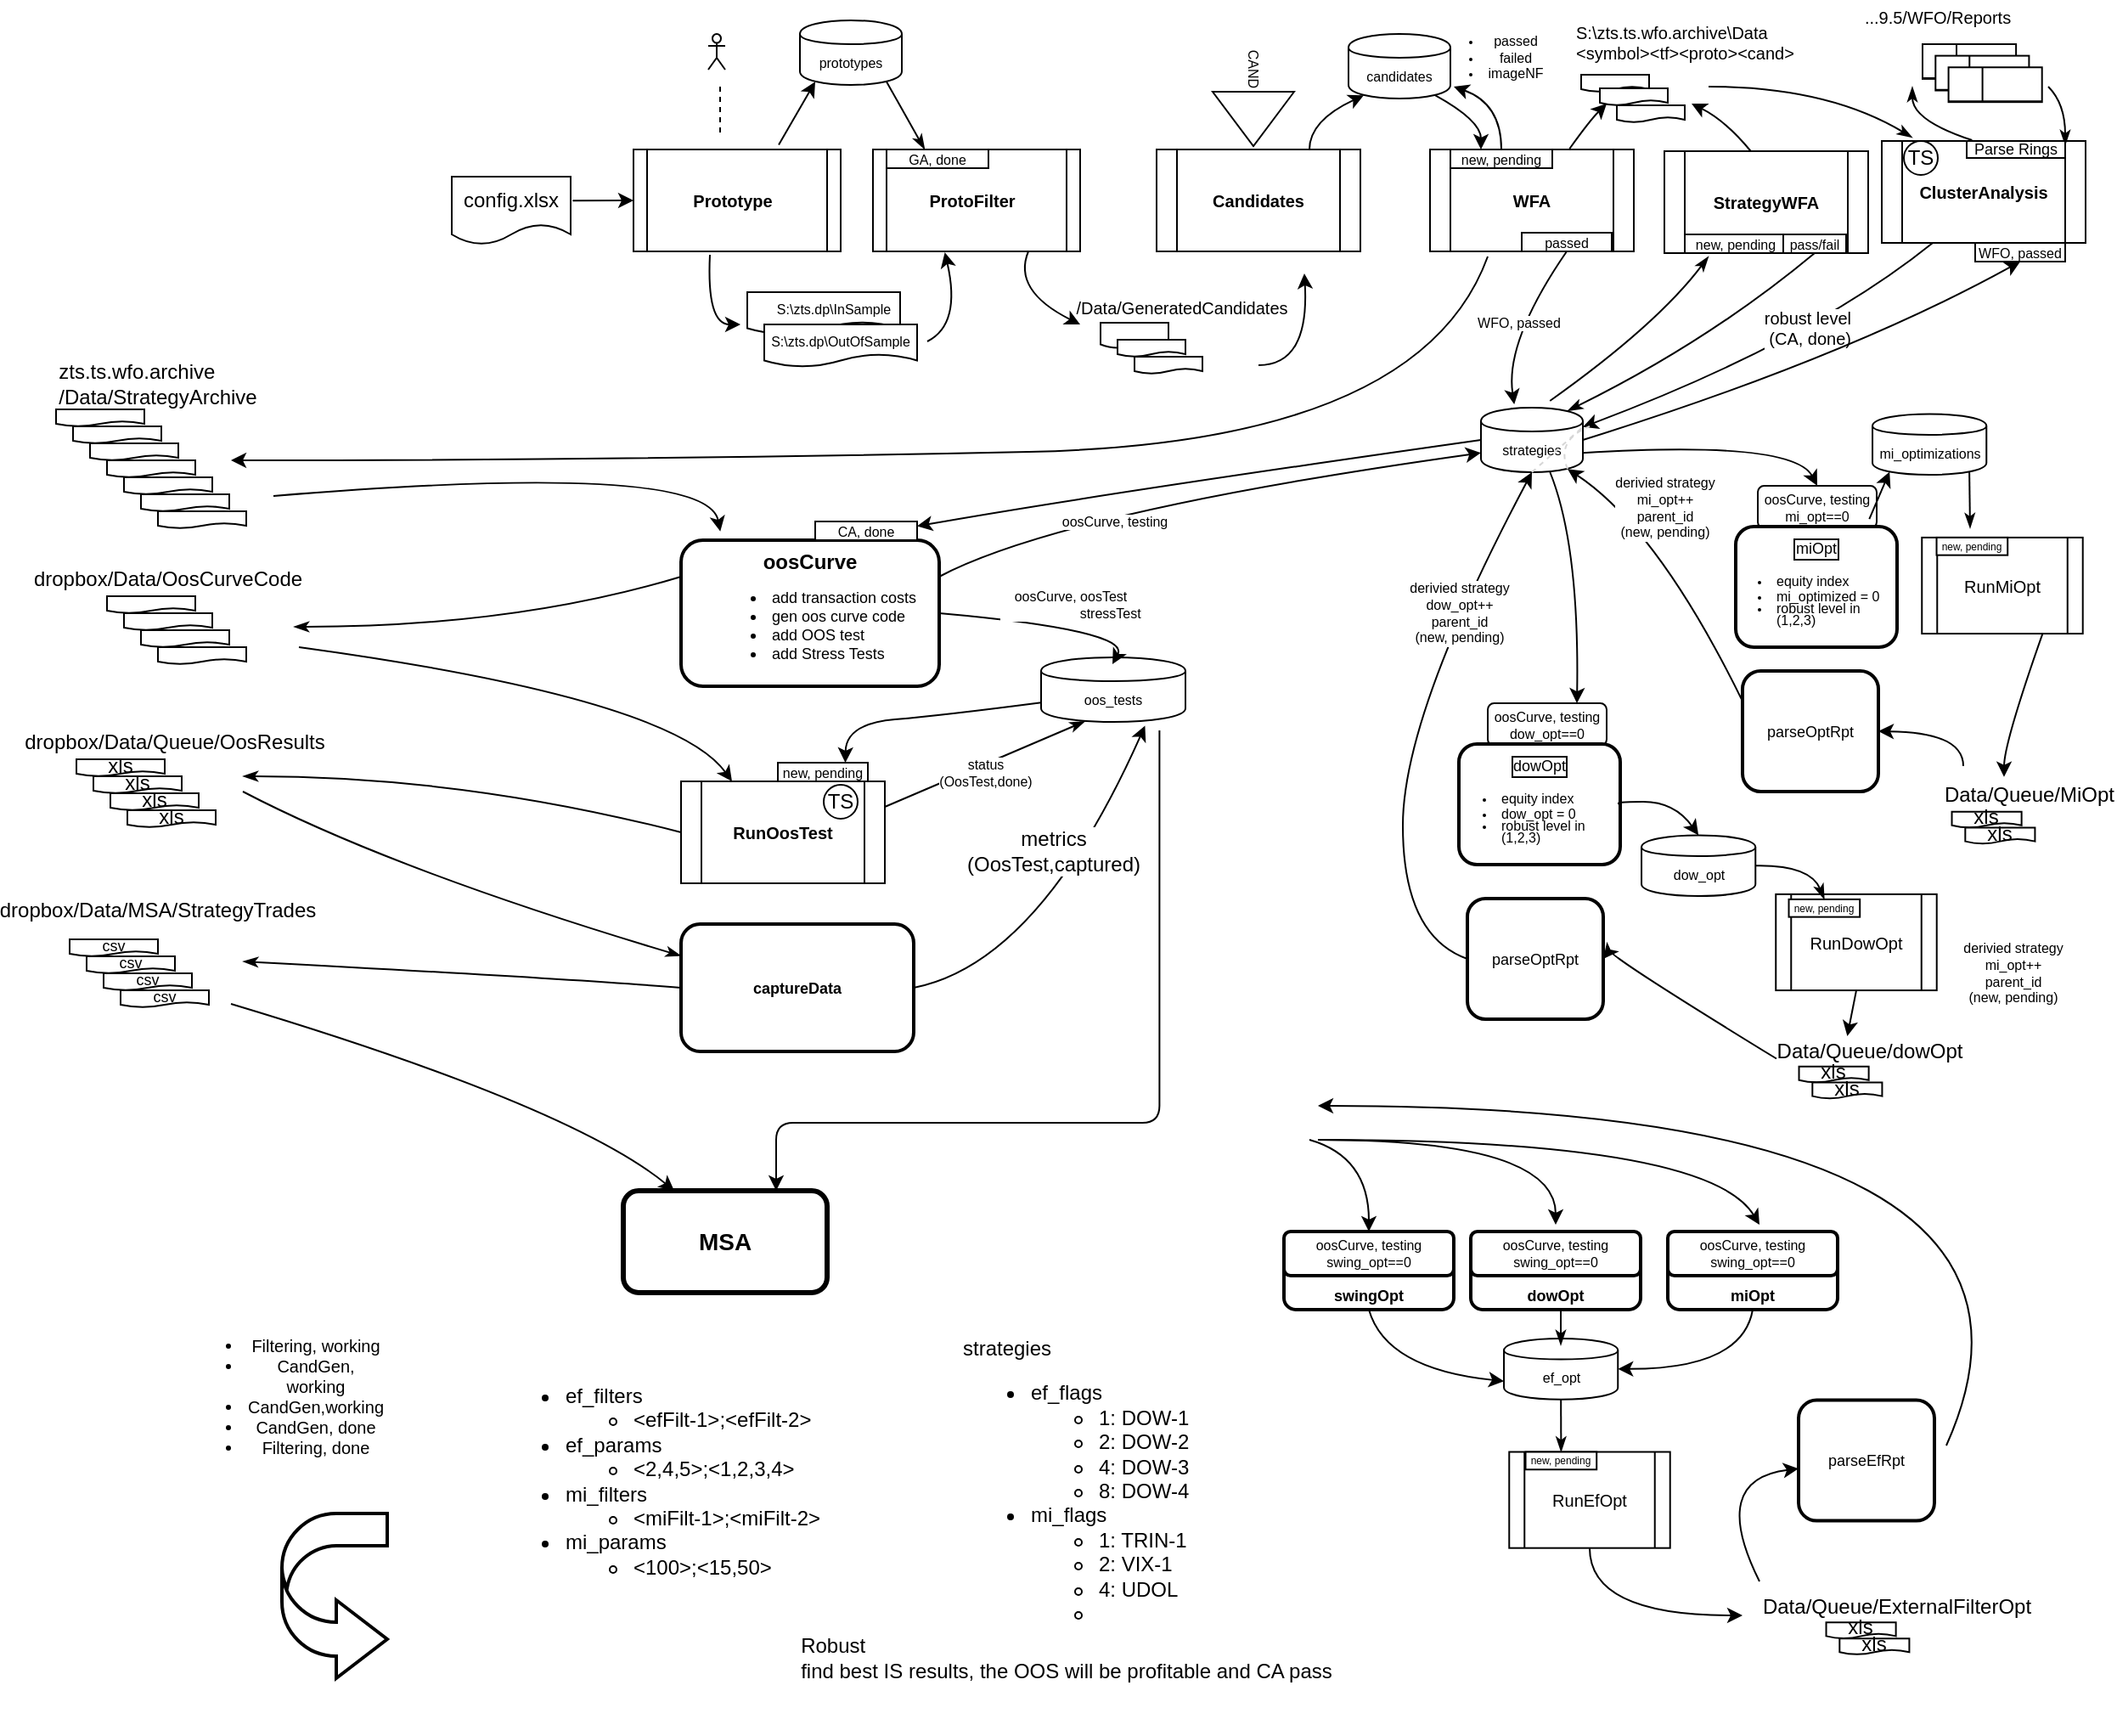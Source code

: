 <mxGraphModel dx="1964" dy="635" grid="1" gridSize="10" guides="1" tooltips="1" connect="1" arrows="1" fold="1" page="1" pageScale="1" pageWidth="1100" pageHeight="850" background="#ffffff"><root><mxCell id="0"/><mxCell id="1" parent="0"/><mxCell id="269" value="" style="shape=document;whiteSpace=wrap;html=1;boundedLbl=1;" parent="1" vertex="1"><mxGeometry x="795" y="53" width="40" height="10" as="geometry"/></mxCell><mxCell id="248" value="oosCurve, testing&lt;div&gt;mi_opt==0&lt;/div&gt;" style="rounded=1;whiteSpace=wrap;html=1;fontSize=8;" parent="1" vertex="1"><mxGeometry x="899" y="295" width="70" height="25" as="geometry"/></mxCell><mxCell id="247" value="oosCurve, testing&lt;div&gt;dow_opt==0&lt;/div&gt;" style="rounded=1;whiteSpace=wrap;html=1;fontSize=8;" parent="1" vertex="1"><mxGeometry x="740" y="423" width="70" height="25" as="geometry"/></mxCell><mxCell id="218" value="dowOpt" style="rounded=1;whiteSpace=wrap;html=1;fontSize=9;spacingLeft=0;strokeWidth=2;verticalAlign=top;labelBorderColor=#000000;" parent="1" vertex="1"><mxGeometry x="723" y="447" width="95" height="71" as="geometry"/></mxCell><mxCell id="2" value="config.xlsx" style="shape=document;whiteSpace=wrap;html=1;boundedLbl=1;" parent="1" vertex="1"><mxGeometry x="130" y="113" width="70" height="40" as="geometry"/></mxCell><mxCell id="4" value="" style="endArrow=classic;startArrow=none;html=1;exitX=1.017;exitY=0.353;exitPerimeter=0;entryX=0;entryY=0.5;startFill=0;" parent="1" source="2" target="158" edge="1"><mxGeometry width="50" height="50" relative="1" as="geometry"><mxPoint x="139" y="148" as="sourcePoint"/><mxPoint x="247" y="117" as="targetPoint"/></mxGeometry></mxCell><mxCell id="7" value="&lt;span&gt;&lt;b&gt;ProtoFilter&lt;/b&gt;&lt;/span&gt;&lt;br&gt;" style="shape=process;whiteSpace=wrap;html=1;size=0.068;fontSize=10;spacing=2;spacingLeft=-7;" parent="1" vertex="1"><mxGeometry x="378" y="97" width="122" height="60" as="geometry"/></mxCell><mxCell id="9" value="" style="shape=document;whiteSpace=wrap;html=1;boundedLbl=1;" parent="1" vertex="1"><mxGeometry x="512" y="199" width="40" height="15" as="geometry"/></mxCell><mxCell id="10" value="" style="shape=document;whiteSpace=wrap;html=1;boundedLbl=1;" parent="1" vertex="1"><mxGeometry x="522" y="209" width="40" height="10" as="geometry"/></mxCell><mxCell id="11" value="" style="shape=document;whiteSpace=wrap;html=1;boundedLbl=1;" parent="1" vertex="1"><mxGeometry x="532" y="219" width="40" height="10" as="geometry"/></mxCell><mxCell id="15" value="&lt;b&gt;Candidates&lt;/b&gt;" style="shape=process;whiteSpace=wrap;html=1;fontSize=10;" parent="1" vertex="1"><mxGeometry x="545" y="97" width="120" height="60" as="geometry"/></mxCell><mxCell id="31" value="&lt;b&gt;ClusterAnalysis&lt;/b&gt;" style="shape=process;whiteSpace=wrap;html=1;fontSize=10;" parent="1" vertex="1"><mxGeometry x="972" y="92" width="120" height="60" as="geometry"/></mxCell><mxCell id="34" value="" style="curved=1;endArrow=classic;html=1;fontSize=10;exitX=0.25;exitY=1;verticalAlign=top;labelPosition=center;verticalLabelPosition=bottom;align=center;entryX=1;entryY=0.3;" parent="1" source="31" target="173" edge="1"><mxGeometry width="50" height="50" relative="1" as="geometry"><mxPoint x="470" y="460" as="sourcePoint"/><mxPoint x="790" y="250" as="targetPoint"/><Array as="points"><mxPoint x="930" y="210"/></Array></mxGeometry></mxCell><mxCell id="35" value="robust level&lt;div&gt;(CA, done)&lt;/div&gt;" style="text;html=1;resizable=0;points=[];align=right;verticalAlign=bottom;labelBackgroundColor=#ffffff;fontSize=10;labelPosition=left;verticalLabelPosition=top;" parent="34" vertex="1" connectable="0"><mxGeometry x="-0.067" y="11" relative="1" as="geometry"><mxPoint x="37" y="-10" as="offset"/></mxGeometry></mxCell><mxCell id="40" value="&lt;div style=&quot;text-align: left&quot;&gt;&lt;span&gt;zts.ts.wfo.archive&lt;/span&gt;&lt;/div&gt;&lt;div style=&quot;text-align: left&quot;&gt;/Data/StrategyArchive&lt;/div&gt;" style="text;html=1;strokeColor=none;fillColor=none;align=center;verticalAlign=middle;whiteSpace=wrap;rounded=0;" parent="1" vertex="1"><mxGeometry x="-63" y="225" width="40" height="20" as="geometry"/></mxCell><mxCell id="41" value="" style="shape=document;whiteSpace=wrap;html=1;boundedLbl=1;" parent="1" vertex="1"><mxGeometry x="-103" y="250" width="52" height="10" as="geometry"/></mxCell><mxCell id="42" value="" style="shape=document;whiteSpace=wrap;html=1;boundedLbl=1;" parent="1" vertex="1"><mxGeometry x="-93" y="260" width="52" height="10" as="geometry"/></mxCell><mxCell id="43" value="" style="shape=document;whiteSpace=wrap;html=1;boundedLbl=1;" parent="1" vertex="1"><mxGeometry x="-83" y="270" width="52" height="10" as="geometry"/></mxCell><mxCell id="44" value="" style="shape=document;whiteSpace=wrap;html=1;boundedLbl=1;" parent="1" vertex="1"><mxGeometry x="-73" y="280" width="52" height="10" as="geometry"/></mxCell><mxCell id="45" value="" style="shape=document;whiteSpace=wrap;html=1;boundedLbl=1;" parent="1" vertex="1"><mxGeometry x="-63" y="290" width="52" height="10" as="geometry"/></mxCell><mxCell id="46" value="" style="shape=document;whiteSpace=wrap;html=1;boundedLbl=1;" parent="1" vertex="1"><mxGeometry x="-53" y="300" width="52" height="10" as="geometry"/></mxCell><mxCell id="47" value="" style="shape=document;whiteSpace=wrap;html=1;boundedLbl=1;" parent="1" vertex="1"><mxGeometry x="-43" y="310" width="52" height="10" as="geometry"/></mxCell><mxCell id="52" value="TS" style="ellipse;whiteSpace=wrap;html=1;aspect=fixed;" parent="1" vertex="1"><mxGeometry x="985" y="92" width="20" height="20" as="geometry"/></mxCell><mxCell id="53" value="...9.5/WFO/Reports" style="text;html=1;strokeColor=none;fillColor=none;align=center;verticalAlign=middle;whiteSpace=wrap;rounded=0;fontSize=10;" parent="1" vertex="1"><mxGeometry x="985" y="9" width="40" height="20" as="geometry"/></mxCell><mxCell id="58" value="" style="curved=1;endArrow=classicThin;html=1;endFill=1;entryX=1;entryY=0.25;" parent="1" target="60" edge="1"><mxGeometry width="50" height="50" relative="1" as="geometry"><mxPoint x="1070" y="60" as="sourcePoint"/><mxPoint x="918" y="154" as="targetPoint"/><Array as="points"><mxPoint x="1080" y="70"/></Array></mxGeometry></mxCell><mxCell id="60" value="Parse Rings" style="rounded=0;whiteSpace=wrap;html=1;fontSize=9;" parent="1" vertex="1"><mxGeometry x="1022" y="92" width="58" height="10" as="geometry"/></mxCell><mxCell id="61" value="" style="curved=1;endArrow=none;html=1;startArrow=classicThin;startFill=1;endFill=0;entryX=0.443;entryY=-0.008;entryPerimeter=0;" parent="1" target="31" edge="1"><mxGeometry width="50" height="50" relative="1" as="geometry"><mxPoint x="990" y="60" as="sourcePoint"/><mxPoint x="879" y="90" as="targetPoint"/><Array as="points"><mxPoint x="990" y="80"/></Array></mxGeometry></mxCell><mxCell id="62" value="&lt;b&gt;&lt;font style=&quot;font-size: 12px&quot;&gt;oosCurve&lt;/font&gt;&lt;/b&gt;&lt;div&gt;&lt;ul&gt;&lt;li style=&quot;text-align: left&quot;&gt;add transaction costs&lt;br&gt;&lt;/li&gt;&lt;li style=&quot;text-align: left&quot;&gt;gen oos curve code&lt;br&gt;&lt;/li&gt;&lt;li style=&quot;text-align: left&quot;&gt;add OOS test&lt;/li&gt;&lt;li style=&quot;text-align: left&quot;&gt;add Stress Tests&lt;/li&gt;&lt;/ul&gt;&lt;/div&gt;" style="rounded=1;whiteSpace=wrap;html=1;fontSize=9;spacingLeft=0;strokeWidth=2;" parent="1" vertex="1"><mxGeometry x="265" y="327" width="152" height="86" as="geometry"/></mxCell><mxCell id="65" value="dropbox/Data/OosCurveCode" style="text;html=1;strokeColor=none;fillColor=none;align=center;verticalAlign=middle;whiteSpace=wrap;rounded=0;" parent="1" vertex="1"><mxGeometry x="-57" y="340" width="40" height="20" as="geometry"/></mxCell><mxCell id="66" value="" style="shape=document;whiteSpace=wrap;html=1;boundedLbl=1;" parent="1" vertex="1"><mxGeometry x="-73" y="360" width="52" height="10" as="geometry"/></mxCell><mxCell id="67" value="" style="shape=document;whiteSpace=wrap;html=1;boundedLbl=1;" parent="1" vertex="1"><mxGeometry x="-63" y="370" width="52" height="10" as="geometry"/></mxCell><mxCell id="68" value="" style="shape=document;whiteSpace=wrap;html=1;boundedLbl=1;" parent="1" vertex="1"><mxGeometry x="-53" y="380" width="52" height="10" as="geometry"/></mxCell><mxCell id="69" value="" style="shape=document;whiteSpace=wrap;html=1;boundedLbl=1;" parent="1" vertex="1"><mxGeometry x="-43" y="390" width="52" height="10" as="geometry"/></mxCell><mxCell id="72" value="" style="curved=1;endArrow=none;html=1;fontSize=9;entryX=0;entryY=0.25;startArrow=classicThin;startFill=1;endFill=0;" parent="1" target="62" edge="1"><mxGeometry width="50" height="50" relative="1" as="geometry"><mxPoint x="37" y="378" as="sourcePoint"/><mxPoint x="237" y="425" as="targetPoint"/><Array as="points"><mxPoint x="167" y="378"/></Array></mxGeometry></mxCell><mxCell id="79" value="&lt;b&gt;RunOosTest&lt;/b&gt;" style="shape=process;whiteSpace=wrap;html=1;fontSize=10;" parent="1" vertex="1"><mxGeometry x="265" y="469" width="120" height="60" as="geometry"/></mxCell><mxCell id="82" value="" style="curved=1;endArrow=classic;html=1;entryX=0.75;entryY=0;exitX=0;exitY=0.7;" parent="1" source="184" target="187" edge="1"><mxGeometry width="50" height="50" relative="1" as="geometry"><mxPoint x="274" y="522" as="sourcePoint"/><mxPoint x="196" y="546" as="targetPoint"/><Array as="points"><mxPoint x="420" y="430"/><mxPoint x="362" y="435"/></Array></mxGeometry></mxCell><mxCell id="83" value="" style="curved=1;endArrow=none;html=1;entryX=1;entryY=0.25;exitX=0.305;exitY=0.99;exitPerimeter=0;endFill=0;startArrow=classicThin;startFill=1;" parent="1" source="184" target="79" edge="1"><mxGeometry width="50" height="50" relative="1" as="geometry"><mxPoint x="222" y="423" as="sourcePoint"/><mxPoint x="358" y="522" as="targetPoint"/><Array as="points"/></mxGeometry></mxCell><mxCell id="85" value="status&lt;div&gt;(OosTest,done)&lt;/div&gt;" style="text;html=1;resizable=0;points=[];align=center;verticalAlign=middle;labelBackgroundColor=#ffffff;fontSize=8;" parent="83" vertex="1" connectable="0"><mxGeometry x="-0.024" y="12" relative="1" as="geometry"><mxPoint x="-6" y="-5" as="offset"/></mxGeometry></mxCell><mxCell id="86" value="dropbox/Data/Queue/OosResults" style="text;html=1;strokeColor=none;fillColor=none;align=center;verticalAlign=middle;whiteSpace=wrap;rounded=0;" parent="1" vertex="1"><mxGeometry x="-53" y="436" width="40" height="20" as="geometry"/></mxCell><mxCell id="87" value="xls" style="shape=document;whiteSpace=wrap;html=1;boundedLbl=1;" parent="1" vertex="1"><mxGeometry x="-91" y="456" width="52" height="10" as="geometry"/></mxCell><mxCell id="88" value="xls" style="shape=document;whiteSpace=wrap;html=1;boundedLbl=1;" parent="1" vertex="1"><mxGeometry x="-81" y="466" width="52" height="10" as="geometry"/></mxCell><mxCell id="89" value="xls" style="shape=document;whiteSpace=wrap;html=1;boundedLbl=1;" parent="1" vertex="1"><mxGeometry x="-71" y="476" width="52" height="10" as="geometry"/></mxCell><mxCell id="90" value="xls" style="shape=document;whiteSpace=wrap;html=1;boundedLbl=1;" parent="1" vertex="1"><mxGeometry x="-61" y="486" width="52" height="10" as="geometry"/></mxCell><mxCell id="94" value="" style="curved=1;endArrow=none;html=1;fontSize=9;startArrow=classicThin;startFill=1;endFill=0;entryX=0;entryY=0.5;" parent="1" target="79" edge="1"><mxGeometry width="50" height="50" relative="1" as="geometry"><mxPoint x="7" y="466" as="sourcePoint"/><mxPoint x="367" y="501" as="targetPoint"/><Array as="points"><mxPoint x="137" y="466"/></Array></mxGeometry></mxCell><mxCell id="95" value="&lt;b&gt;captureData&lt;/b&gt;" style="rounded=1;whiteSpace=wrap;html=1;fontSize=9;spacingLeft=0;strokeWidth=2;" parent="1" vertex="1"><mxGeometry x="265" y="553" width="137" height="75" as="geometry"/></mxCell><mxCell id="96" value="dropbox/Data/MSA/StrategyTrades" style="text;html=1;strokeColor=none;fillColor=none;align=center;verticalAlign=middle;whiteSpace=wrap;rounded=0;" parent="1" vertex="1"><mxGeometry x="-63" y="535" width="40" height="20" as="geometry"/></mxCell><mxCell id="97" value="csv" style="shape=document;whiteSpace=wrap;html=1;boundedLbl=1;fontSize=9;" parent="1" vertex="1"><mxGeometry x="-95" y="562" width="52" height="10" as="geometry"/></mxCell><mxCell id="98" value="csv" style="shape=document;whiteSpace=wrap;html=1;boundedLbl=1;fontSize=9;" parent="1" vertex="1"><mxGeometry x="-85" y="572" width="52" height="10" as="geometry"/></mxCell><mxCell id="99" value="csv" style="shape=document;whiteSpace=wrap;html=1;boundedLbl=1;fontSize=9;" parent="1" vertex="1"><mxGeometry x="-75" y="582" width="52" height="10" as="geometry"/></mxCell><mxCell id="100" value="csv" style="shape=document;whiteSpace=wrap;html=1;boundedLbl=1;fontSize=9;" parent="1" vertex="1"><mxGeometry x="-65" y="592" width="52" height="10" as="geometry"/></mxCell><mxCell id="101" value="" style="curved=1;endArrow=none;html=1;fontSize=9;entryX=0;entryY=0.5;startArrow=classicThin;startFill=1;endFill=0;" parent="1" target="95" edge="1"><mxGeometry width="50" height="50" relative="1" as="geometry"><mxPoint x="7" y="575" as="sourcePoint"/><mxPoint x="321" y="724" as="targetPoint"/><Array as="points"><mxPoint x="197" y="585"/></Array></mxGeometry></mxCell><mxCell id="102" value="" style="curved=1;endArrow=classicThin;html=1;fontSize=9;startArrow=none;startFill=0;endFill=1;entryX=0;entryY=0.25;" parent="1" target="95" edge="1"><mxGeometry width="50" height="50" relative="1" as="geometry"><mxPoint x="7" y="475" as="sourcePoint"/><mxPoint x="357" y="575" as="targetPoint"/><Array as="points"><mxPoint x="95" y="521"/></Array></mxGeometry></mxCell><mxCell id="103" value="" style="curved=1;endArrow=classic;html=1;entryX=0.72;entryY=1.06;exitX=1;exitY=0.5;entryPerimeter=0;" parent="1" source="95" target="184" edge="1"><mxGeometry width="50" height="50" relative="1" as="geometry"><mxPoint x="394" y="626" as="sourcePoint"/><mxPoint x="377" y="502" as="targetPoint"/><Array as="points"><mxPoint x="476" y="576"/></Array></mxGeometry></mxCell><mxCell id="104" value="metrics&lt;div&gt;(OosTest,captured)&lt;/div&gt;" style="text;html=1;resizable=0;points=[];align=center;verticalAlign=middle;labelBackgroundColor=#ffffff;" parent="103" vertex="1" connectable="0"><mxGeometry x="-0.024" y="12" relative="1" as="geometry"><mxPoint x="4" y="-28" as="offset"/></mxGeometry></mxCell><mxCell id="115" value="" style="shape=document;whiteSpace=wrap;html=1;boundedLbl=1;" parent="1" vertex="1"><mxGeometry x="304" y="181" width="90" height="25" as="geometry"/></mxCell><mxCell id="106" value="S:\zts.dp\InSample" style="text;html=1;strokeColor=none;fillColor=none;align=center;verticalAlign=middle;whiteSpace=wrap;rounded=0;fontSize=8;" parent="1" vertex="1"><mxGeometry x="335" y="181" width="40" height="20" as="geometry"/></mxCell><mxCell id="117" value="" style="shape=document;whiteSpace=wrap;html=1;boundedLbl=1;" parent="1" vertex="1"><mxGeometry x="314" y="200" width="90" height="25" as="geometry"/></mxCell><mxCell id="107" value="S:\zts.dp\OutOfSample" style="text;html=1;strokeColor=none;fillColor=none;align=center;verticalAlign=middle;whiteSpace=wrap;rounded=0;fontSize=8;" parent="1" vertex="1"><mxGeometry x="339" y="200" width="40" height="20" as="geometry"/></mxCell><mxCell id="118" value="" style="curved=1;endArrow=classic;html=1;fontSize=8;exitX=0.5;exitY=1;" parent="1" edge="1"><mxGeometry width="50" height="50" relative="1" as="geometry"><mxPoint x="282" y="159" as="sourcePoint"/><mxPoint x="300" y="200" as="targetPoint"/><Array as="points"><mxPoint x="280" y="200"/></Array></mxGeometry></mxCell><mxCell id="119" value="" style="curved=1;endArrow=classic;html=1;fontSize=8;entryX=0.347;entryY=1.009;entryPerimeter=0;" parent="1" target="7" edge="1"><mxGeometry width="50" height="50" relative="1" as="geometry"><mxPoint x="410" y="210" as="sourcePoint"/><mxPoint x="440" y="180" as="targetPoint"/><Array as="points"><mxPoint x="430" y="200"/></Array></mxGeometry></mxCell><mxCell id="121" value="" style="shape=umlActor;verticalLabelPosition=bottom;labelBackgroundColor=#ffffff;verticalAlign=top;html=1;fontSize=8;" parent="1" vertex="1"><mxGeometry x="281" y="29" width="10" height="21" as="geometry"/></mxCell><mxCell id="134" value="" style="endArrow=none;dashed=1;html=1;fontSize=8;entryX=0.5;entryY=0;" parent="1" edge="1"><mxGeometry width="50" height="50" relative="1" as="geometry"><mxPoint x="288" y="60" as="sourcePoint"/><mxPoint x="288" y="88" as="targetPoint"/></mxGeometry></mxCell><mxCell id="140" value="/Data/GeneratedCandidates" style="text;html=1;strokeColor=none;fillColor=none;align=center;verticalAlign=bottom;whiteSpace=wrap;rounded=0;fontSize=10;" parent="1" vertex="1"><mxGeometry x="540" y="179" width="40" height="20" as="geometry"/></mxCell><mxCell id="149" value="" style="curved=1;endArrow=classic;html=1;fontSize=8;exitX=0.75;exitY=1;" parent="1" source="7" edge="1"><mxGeometry width="50" height="50" relative="1" as="geometry"><mxPoint x="692" y="198" as="sourcePoint"/><mxPoint x="500" y="200" as="targetPoint"/><Array as="points"><mxPoint x="460" y="180"/></Array></mxGeometry></mxCell><mxCell id="150" value="" style="curved=1;endArrow=classic;html=1;fontSize=8;entryX=0.25;entryY=1;" parent="1" edge="1"><mxGeometry width="50" height="50" relative="1" as="geometry"><mxPoint x="605" y="224" as="sourcePoint"/><mxPoint x="632" y="170" as="targetPoint"/><Array as="points"><mxPoint x="635" y="224"/></Array></mxGeometry></mxCell><mxCell id="137" value="CAND" style="triangle;whiteSpace=wrap;html=1;fontSize=8;rotation=90;labelPosition=left;verticalLabelPosition=middle;align=right;verticalAlign=middle;direction=east;" parent="1" vertex="1"><mxGeometry x="586" y="55" width="32" height="48" as="geometry"/></mxCell><mxCell id="156" value="" style="curved=1;endArrow=classic;html=1;fontSize=10;entryX=0.15;entryY=0.95;exitX=0.701;exitY=-0.046;exitPerimeter=0;entryPerimeter=0;" parent="1" source="158" target="170" edge="1"><mxGeometry width="50" height="50" relative="1" as="geometry"><mxPoint x="298" y="94" as="sourcePoint"/><mxPoint x="335" y="69" as="targetPoint"/><Array as="points"/></mxGeometry></mxCell><mxCell id="157" value="&lt;ul&gt;&lt;li&gt;Filtering, working&lt;/li&gt;&lt;li&gt;CandGen, working&lt;/li&gt;&lt;li&gt;CandGen,working&lt;/li&gt;&lt;li&gt;CandGen, done&lt;/li&gt;&lt;li&gt;Filtering, done&lt;/li&gt;&lt;/ul&gt;" style="text;html=1;strokeColor=none;fillColor=none;align=center;verticalAlign=middle;whiteSpace=wrap;rounded=0;fontSize=10;" parent="1" vertex="1"><mxGeometry x="10" y="821" width="40" height="20" as="geometry"/></mxCell><mxCell id="158" value="&lt;span&gt;&lt;b&gt;Prototype&lt;/b&gt;&lt;/span&gt;&lt;br&gt;" style="shape=process;whiteSpace=wrap;html=1;size=0.068;fontSize=10;spacing=2;spacingLeft=-7;" parent="1" vertex="1"><mxGeometry x="237" y="97" width="122" height="60" as="geometry"/></mxCell><mxCell id="159" value="" style="endArrow=classicThin;html=1;fontSize=10;entryX=0.25;entryY=0;exitX=0.85;exitY=0.95;endFill=1;exitPerimeter=0;" parent="1" source="170" target="7" edge="1"><mxGeometry width="50" height="50" relative="1" as="geometry"><mxPoint x="404" y="69" as="sourcePoint"/><mxPoint x="70" y="170" as="targetPoint"/></mxGeometry></mxCell><mxCell id="162" style="edgeStyle=orthogonalEdgeStyle;rounded=0;html=1;exitX=0;exitY=0.5;entryX=0;entryY=0.5;endArrow=classicThin;endFill=1;jettySize=auto;orthogonalLoop=1;fontSize=10;" parent="1" source="137" target="137" edge="1"><mxGeometry relative="1" as="geometry"/></mxCell><mxCell id="163" value="" style="curved=1;endArrow=classic;html=1;fontSize=10;exitX=0.75;exitY=0;entryX=0.15;entryY=0.95;entryPerimeter=0;" parent="1" source="15" target="172" edge="1"><mxGeometry width="50" height="50" relative="1" as="geometry"><mxPoint x="720" y="270" as="sourcePoint"/><mxPoint x="655" y="72" as="targetPoint"/><Array as="points"><mxPoint x="635" y="80"/></Array></mxGeometry></mxCell><mxCell id="164" value="" style="curved=1;endArrow=classic;html=1;fontSize=10;entryX=0.25;entryY=0;exitX=0.85;exitY=0.95;exitPerimeter=0;" parent="1" source="172" target="19" edge="1"><mxGeometry width="50" height="50" relative="1" as="geometry"><mxPoint x="721" y="72" as="sourcePoint"/><mxPoint x="720" y="220" as="targetPoint"/><Array as="points"><mxPoint x="736" y="80"/></Array></mxGeometry></mxCell><mxCell id="166" value="" style="curved=1;endArrow=classic;html=1;exitX=0.5;exitY=0;textOpacity=0;" parent="1" source="165" edge="1"><mxGeometry width="50" height="50" relative="1" as="geometry"><mxPoint x="880" y="120" as="sourcePoint"/><mxPoint x="720" y="60" as="targetPoint"/><Array as="points"><mxPoint x="748" y="70"/></Array></mxGeometry></mxCell><mxCell id="167" value="&lt;ul&gt;&lt;li&gt;passed&lt;br&gt;&lt;/li&gt;&lt;li&gt;failed&lt;br&gt;&lt;/li&gt;&lt;li&gt;imageNF&lt;br&gt;&lt;/li&gt;&lt;/ul&gt;" style="text;html=1;resizable=0;points=[];align=center;verticalAlign=bottom;labelBackgroundColor=none;fontSize=8;spacingLeft=-1;" parent="166" vertex="1" connectable="0"><mxGeometry x="-0.276" y="-1" relative="1" as="geometry"><mxPoint x="-13" y="-9" as="offset"/></mxGeometry></mxCell><mxCell id="170" value="prototypes" style="shape=cylinder;whiteSpace=wrap;html=1;boundedLbl=1;labelBackgroundColor=none;fontSize=8;" parent="1" vertex="1"><mxGeometry x="335" y="21" width="60" height="38" as="geometry"/></mxCell><mxCell id="171" value="GA, done" style="rounded=0;whiteSpace=wrap;html=1;fontSize=8;" parent="1" vertex="1"><mxGeometry x="386" y="97" width="60" height="11" as="geometry"/></mxCell><mxCell id="172" value="candidates" style="shape=cylinder;whiteSpace=wrap;html=1;boundedLbl=1;labelBackgroundColor=none;fontSize=8;" parent="1" vertex="1"><mxGeometry x="658" y="29" width="60" height="38" as="geometry"/></mxCell><mxCell id="173" value="strategies" style="shape=cylinder;whiteSpace=wrap;html=1;boundedLbl=1;labelBackgroundColor=none;fontSize=8;" parent="1" vertex="1"><mxGeometry x="736" y="249" width="60" height="38" as="geometry"/></mxCell><mxCell id="174" value="WFO, passed" style="rounded=0;whiteSpace=wrap;html=1;fontSize=8;" parent="1" vertex="1"><mxGeometry x="1027" y="152" width="53" height="11" as="geometry"/></mxCell><mxCell id="176" value="" style="curved=1;endArrow=classic;html=1;fontSize=8;exitX=0;exitY=0.5;entryX=1;entryY=0.25;" parent="1" source="173" target="244" edge="1"><mxGeometry width="50" height="50" relative="1" as="geometry"><mxPoint x="631" y="274" as="sourcePoint"/><mxPoint x="795" y="298" as="targetPoint"/><Array as="points"><mxPoint x="510" y="300"/></Array></mxGeometry></mxCell><mxCell id="184" value="oos_tests" style="shape=cylinder;whiteSpace=wrap;html=1;boundedLbl=1;labelBackgroundColor=none;fontSize=8;" parent="1" vertex="1"><mxGeometry x="477" y="396" width="85" height="38" as="geometry"/></mxCell><mxCell id="185" value="" style="curved=1;endArrow=classic;html=1;fontSize=8;exitX=1;exitY=0.25;entryX=0;entryY=0.7;" parent="1" source="62" target="173" edge="1"><mxGeometry width="50" height="50" relative="1" as="geometry"><mxPoint x="82" y="503" as="sourcePoint"/><mxPoint x="530" y="400" as="targetPoint"/><Array as="points"><mxPoint x="490" y="310"/></Array></mxGeometry></mxCell><mxCell id="245" value="oosCurve, testing" style="text;html=1;resizable=0;points=[];align=center;verticalAlign=middle;labelBackgroundColor=#ffffff;fontSize=8;" parent="185" vertex="1" connectable="0"><mxGeometry x="-0.207" y="-4" relative="1" as="geometry"><mxPoint x="-19" y="9" as="offset"/></mxGeometry></mxCell><mxCell id="187" value="new, pending" style="rounded=0;whiteSpace=wrap;html=1;fontSize=8;" parent="1" vertex="1"><mxGeometry x="322" y="458" width="53" height="11" as="geometry"/></mxCell><mxCell id="193" value="" style="curved=1;endArrow=classic;html=1;fontSize=8;entryX=0.5;entryY=1;exitX=1;exitY=0.5;" parent="1" source="173" target="174" edge="1"><mxGeometry width="50" height="50" relative="1" as="geometry"><mxPoint x="859" y="586" as="sourcePoint"/><mxPoint x="909" y="536" as="targetPoint"/><Array as="points"><mxPoint x="950" y="220"/></Array></mxGeometry></mxCell><mxCell id="197" value="" style="curved=1;endArrow=classic;html=1;fontSize=8;entryX=0.85;entryY=0.95;exitX=0;exitY=0.25;entryPerimeter=0;" parent="1" source="199" target="173" edge="1"><mxGeometry width="50" height="50" relative="1" as="geometry"><mxPoint x="710" y="450" as="sourcePoint"/><mxPoint x="760" y="400" as="targetPoint"/><Array as="points"><mxPoint x="840" y="320"/></Array></mxGeometry></mxCell><mxCell id="198" value="derivied strategy&lt;div&gt;mi_opt++&lt;/div&gt;&lt;div&gt;parent_id&lt;/div&gt;&lt;div&gt;(new, pending)&lt;/div&gt;" style="text;html=1;resizable=0;points=[];align=center;verticalAlign=middle;labelBackgroundColor=#ffffff;fontSize=8;" parent="197" vertex="1" connectable="0"><mxGeometry x="-0.341" y="-30" relative="1" as="geometry"><mxPoint x="-47" y="-48" as="offset"/></mxGeometry></mxCell><mxCell id="210" value="" style="curved=1;endArrow=classic;html=1;" parent="1" edge="1"><mxGeometry width="50" height="50" relative="1" as="geometry"><mxPoint x="740" y="160" as="sourcePoint"/><mxPoint y="280" as="targetPoint"/><Array as="points"><mxPoint x="700" y="270"/><mxPoint x="240" y="280"/></Array></mxGeometry></mxCell><mxCell id="211" value="" style="curved=1;endArrow=classic;html=1;entryX=0.152;entryY=-0.06;entryPerimeter=0;" parent="1" target="62" edge="1"><mxGeometry width="50" height="50" relative="1" as="geometry"><mxPoint x="25" y="301" as="sourcePoint"/><mxPoint x="395" y="321" as="targetPoint"/><Array as="points"><mxPoint x="280" y="280"/></Array></mxGeometry></mxCell><mxCell id="212" value="MSA" style="rounded=1;whiteSpace=wrap;html=1;strokeWidth=3;fontStyle=1;fontSize=14;" parent="1" vertex="1"><mxGeometry x="231" y="710" width="120" height="60" as="geometry"/></mxCell><mxCell id="213" value="" style="curved=1;endArrow=classic;html=1;fontSize=14;entryX=0.25;entryY=0;" parent="1" target="212" edge="1"><mxGeometry width="50" height="50" relative="1" as="geometry"><mxPoint y="600" as="sourcePoint"/><mxPoint x="240" y="610" as="targetPoint"/><Array as="points"><mxPoint x="200" y="660"/></Array></mxGeometry></mxCell><mxCell id="214" value="" style="edgeStyle=elbowEdgeStyle;elbow=vertical;endArrow=classic;html=1;fontSize=14;exitX=0.82;exitY=1.132;exitPerimeter=0;entryX=0.75;entryY=0;" parent="1" source="184" target="212" edge="1"><mxGeometry width="50" height="50" relative="1" as="geometry"><mxPoint x="350" y="660" as="sourcePoint"/><mxPoint x="400" y="610" as="targetPoint"/><Array as="points"><mxPoint x="490" y="670"/></Array></mxGeometry></mxCell><mxCell id="215" value="" style="shape=mxgraph.arrows.u_turn_right_arrow;whiteSpace=wrap;html=1;fillColor=#ffffff;strokeColor=#000000;strokeWidth=2;fontSize=14;" parent="1" vertex="1"><mxGeometry x="30" y="900" width="62" height="97" as="geometry"/></mxCell><mxCell id="74" value="miOpt" style="rounded=1;whiteSpace=wrap;html=1;fontSize=9;spacingLeft=0;strokeWidth=2;verticalAlign=top;labelBorderColor=#000000;" parent="1" vertex="1"><mxGeometry x="886" y="319" width="95" height="71" as="geometry"/></mxCell><mxCell id="81" value="RunMiOpt" style="shape=process;whiteSpace=wrap;html=1;fontSize=10;" parent="1" vertex="1"><mxGeometry x="995.632" y="325.452" width="94.737" height="56.584" as="geometry"/></mxCell><mxCell id="178" value="mi_optimizations" style="shape=cylinder;whiteSpace=wrap;html=1;boundedLbl=1;labelBackgroundColor=none;fontSize=8;" parent="1" vertex="1"><mxGeometry x="966.526" y="252.698" width="67.105" height="35.836" as="geometry"/></mxCell><mxCell id="180" value="new, pending" style="rounded=0;whiteSpace=wrap;html=1;fontSize=6;" parent="1" vertex="1"><mxGeometry x="1004.263" y="325.452" width="41.842" height="10.374" as="geometry"/></mxCell><mxCell id="181" value="" style="curved=1;endArrow=classic;html=1;fontSize=8;exitX=0.828;exitY=-0.063;entryX=0.15;entryY=0.95;exitPerimeter=0;entryPerimeter=0;" parent="1" source="74" target="178" edge="1"><mxGeometry width="50" height="50" relative="1" as="geometry"><mxPoint x="1005.368" y="337.861" as="sourcePoint"/><mxPoint x="1044.842" y="290.708" as="targetPoint"/><Array as="points"/></mxGeometry></mxCell><mxCell id="196" value="&lt;p&gt;&lt;/p&gt;&lt;ul&gt;&lt;li style=&quot;text-align: left&quot;&gt;equity index&lt;/li&gt;&lt;li style=&quot;text-align: left ; line-height: 90%&quot;&gt;mi_optimized = 0&lt;/li&gt;&lt;li style=&quot;text-align: left ; line-height: 90%&quot;&gt;robust level in (1,2,3)&lt;/li&gt;&lt;/ul&gt;&lt;p&gt;&lt;/p&gt;" style="text;html=1;strokeColor=none;fillColor=none;align=left;verticalAlign=top;whiteSpace=wrap;rounded=0;labelBackgroundColor=none;fontSize=8;" parent="1" vertex="1"><mxGeometry x="868" y="332.203" width="107.368" height="48.096" as="geometry"/></mxCell><mxCell id="199" value="parseOptRpt" style="rounded=1;whiteSpace=wrap;html=1;fontSize=9;spacingLeft=0;strokeWidth=2;" parent="1" vertex="1"><mxGeometry x="890" y="404" width="80" height="71" as="geometry"/></mxCell><mxCell id="201" value="" style="curved=1;endArrow=none;html=1;fontSize=8;endFill=0;startArrow=classicThin;startFill=1;entryX=0.85;entryY=0.95;entryPerimeter=0;" parent="1" target="178" edge="1"><mxGeometry width="50" height="50" relative="1" as="geometry"><mxPoint x="1024" y="320" as="sourcePoint"/><mxPoint x="1030" y="300" as="targetPoint"/><Array as="points"/></mxGeometry></mxCell><mxCell id="207" value="" style="curved=1;endArrow=classic;html=1;fontSize=8;entryX=1;entryY=0.5;" parent="1" target="199" edge="1"><mxGeometry width="50" height="50" relative="1" as="geometry"><mxPoint x="1020" y="460" as="sourcePoint"/><mxPoint x="1041.684" y="653.786" as="targetPoint"/><Array as="points"><mxPoint x="1020" y="440"/></Array></mxGeometry></mxCell><mxCell id="208" value="" style="group" parent="1" vertex="1" connectable="0"><mxGeometry x="1013.263" y="468.004" width="64.737" height="56.584" as="geometry"/></mxCell><mxCell id="202" value="Data/Queue/MiOpt" style="text;html=1;strokeColor=none;fillColor=none;align=center;verticalAlign=middle;whiteSpace=wrap;rounded=0;" parent="208" vertex="1"><mxGeometry x="30.0" width="31.579" height="18.861" as="geometry"/></mxCell><mxCell id="203" value="xls" style="shape=document;whiteSpace=wrap;html=1;boundedLbl=1;" parent="208" vertex="1"><mxGeometry y="18.861" width="41.053" height="9.431" as="geometry"/></mxCell><mxCell id="204" value="xls" style="shape=document;whiteSpace=wrap;html=1;boundedLbl=1;" parent="208" vertex="1"><mxGeometry x="7.895" y="28.292" width="41.053" height="9.431" as="geometry"/></mxCell><mxCell id="209" value="" style="curved=1;endArrow=classic;html=1;fontSize=8;exitX=0.75;exitY=1;entryX=0.023;entryY=-0.087;entryPerimeter=0;" parent="1" source="81" target="202" edge="1"><mxGeometry width="50" height="50" relative="1" as="geometry"><mxPoint x="812.737" y="729.231" as="sourcePoint"/><mxPoint x="1041.684" y="446.313" as="targetPoint"/><Array as="points"><mxPoint x="1044.053" y="446.313"/></Array></mxGeometry></mxCell><mxCell id="219" value="RunDowOpt" style="shape=process;whiteSpace=wrap;html=1;fontSize=10;" parent="1" vertex="1"><mxGeometry x="909.632" y="535.452" width="94.737" height="56.584" as="geometry"/></mxCell><mxCell id="220" value="dow_opt" style="shape=cylinder;whiteSpace=wrap;html=1;boundedLbl=1;labelBackgroundColor=none;fontSize=8;" parent="1" vertex="1"><mxGeometry x="830.526" y="500.698" width="67.105" height="35.836" as="geometry"/></mxCell><mxCell id="221" value="new, pending" style="rounded=0;whiteSpace=wrap;html=1;fontSize=6;" parent="1" vertex="1"><mxGeometry x="917.263" y="538.452" width="41.842" height="10.374" as="geometry"/></mxCell><mxCell id="222" value="" style="curved=1;endArrow=classic;html=1;fontSize=8;exitX=1;exitY=0.5;entryX=0.5;entryY=0;" parent="1" source="218" target="220" edge="1"><mxGeometry width="50" height="50" relative="1" as="geometry"><mxPoint x="808.368" y="463.861" as="sourcePoint"/><mxPoint x="847.842" y="416.708" as="targetPoint"/><Array as="points"><mxPoint x="813" y="481"/><mxPoint x="850" y="481"/></Array></mxGeometry></mxCell><mxCell id="224" value="parseOptRpt" style="rounded=1;whiteSpace=wrap;html=1;fontSize=9;spacingLeft=0;strokeWidth=2;" parent="1" vertex="1"><mxGeometry x="728" y="538" width="80" height="71" as="geometry"/></mxCell><mxCell id="225" value="" style="curved=1;endArrow=none;html=1;fontSize=8;exitX=0.5;exitY=0;entryX=1;entryY=0.5;endFill=0;startArrow=classicThin;startFill=1;" parent="1" source="221" target="220" edge="1"><mxGeometry width="50" height="50" relative="1" as="geometry"><mxPoint x="844.684" y="619.466" as="sourcePoint"/><mxPoint x="884.158" y="572.313" as="targetPoint"/><Array as="points"><mxPoint x="930" y="518"/></Array></mxGeometry></mxCell><mxCell id="226" value="" style="curved=1;endArrow=classic;html=1;fontSize=8;entryX=1;entryY=0.5;exitX=0;exitY=0.75;" parent="1" source="228" target="224" edge="1"><mxGeometry width="50" height="50" relative="1" as="geometry"><mxPoint x="820" y="610" as="sourcePoint"/><mxPoint x="844.684" y="779.786" as="targetPoint"/><Array as="points"><mxPoint x="810" y="571"/></Array></mxGeometry></mxCell><mxCell id="227" value="" style="group" parent="1" vertex="1" connectable="0"><mxGeometry x="800.263" y="613.004" width="64.737" height="56.584" as="geometry"/></mxCell><mxCell id="231" value="" style="curved=1;endArrow=classic;html=1;fontSize=8;exitX=0.5;exitY=1;entryX=0.379;entryY=0.053;entryPerimeter=0;" parent="1" source="219" target="228" edge="1"><mxGeometry width="50" height="50" relative="1" as="geometry"><mxPoint x="615.737" y="855.231" as="sourcePoint"/><mxPoint x="844.684" y="572.313" as="targetPoint"/><Array as="points"/></mxGeometry></mxCell><mxCell id="228" value="Data/Queue/dowOpt" style="text;html=1;strokeColor=none;fillColor=none;align=center;verticalAlign=middle;whiteSpace=wrap;rounded=0;" parent="1" vertex="1"><mxGeometry x="910" y="618" width="110" height="19" as="geometry"/></mxCell><mxCell id="229" value="xls" style="shape=document;whiteSpace=wrap;html=1;boundedLbl=1;" parent="1" vertex="1"><mxGeometry x="923.263" y="636.865" width="41.053" height="9.431" as="geometry"/></mxCell><mxCell id="230" value="xls" style="shape=document;whiteSpace=wrap;html=1;boundedLbl=1;" parent="1" vertex="1"><mxGeometry x="931.158" y="646.295" width="41.053" height="9.431" as="geometry"/></mxCell><mxCell id="239" value="" style="curved=1;endArrow=classic;html=1;fontSize=6;exitX=0;exitY=0.5;entryX=0.5;entryY=1;" parent="1" source="224" target="173" edge="1"><mxGeometry width="50" height="50" relative="1" as="geometry"><mxPoint x="640" y="430" as="sourcePoint"/><mxPoint x="690" y="380" as="targetPoint"/><Array as="points"><mxPoint x="690" y="560"/><mxPoint x="690" y="430"/></Array></mxGeometry></mxCell><mxCell id="240" value="&lt;font style=&quot;font-size: 8px&quot;&gt;derivied strategy&lt;/font&gt;&lt;div style=&quot;font-size: 8px&quot;&gt;&lt;font style=&quot;font-size: 8px&quot;&gt;dow_opt++&lt;/font&gt;&lt;/div&gt;&lt;div style=&quot;font-size: 8px&quot;&gt;&lt;font style=&quot;font-size: 8px&quot;&gt;parent_id&lt;/font&gt;&lt;/div&gt;&lt;div style=&quot;font-size: 8px&quot;&gt;&lt;font style=&quot;font-size: 8px&quot;&gt;(new, pending)&lt;/font&gt;&lt;/div&gt;" style="text;html=1;resizable=0;points=[];align=center;verticalAlign=middle;labelBackgroundColor=#ffffff;fontSize=6;" parent="239" vertex="1" connectable="0"><mxGeometry x="0.18" y="-10" relative="1" as="geometry"><mxPoint x="12" y="-42" as="offset"/></mxGeometry></mxCell><mxCell id="241" value="" style="curved=1;endArrow=classic;html=1;fontSize=6;exitX=0.678;exitY=1;exitPerimeter=0;entryX=0.75;entryY=0;" parent="1" source="173" target="247" edge="1"><mxGeometry width="50" height="50" relative="1" as="geometry"><mxPoint x="660" y="370" as="sourcePoint"/><mxPoint x="710" y="320" as="targetPoint"/><Array as="points"><mxPoint x="794" y="330"/></Array></mxGeometry></mxCell><mxCell id="243" value="" style="curved=1;endArrow=classic;html=1;entryX=0.25;entryY=0;" parent="1" target="79" edge="1"><mxGeometry width="50" height="50" relative="1" as="geometry"><mxPoint x="40" y="390" as="sourcePoint"/><mxPoint x="260" y="480" as="targetPoint"/><Array as="points"><mxPoint x="260" y="420"/></Array></mxGeometry></mxCell><mxCell id="244" value="CA, done" style="rounded=0;whiteSpace=wrap;html=1;fontSize=8;" parent="1" vertex="1"><mxGeometry x="344" y="316" width="60" height="11" as="geometry"/></mxCell><mxCell id="246" value="oosCurve, oosTest&lt;div&gt;&amp;nbsp; &amp;nbsp; &amp;nbsp; &amp;nbsp; &amp;nbsp; &amp;nbsp; &amp;nbsp; &amp;nbsp; &amp;nbsp; &amp;nbsp; &amp;nbsp;stressTest&lt;/div&gt;" style="curved=1;endArrow=classic;html=1;fontSize=8;entryX=0.5;entryY=0;exitX=1;exitY=0.5;" parent="1" source="62" edge="1"><mxGeometry x="0.115" y="12" width="50" height="50" relative="1" as="geometry"><mxPoint x="440" y="374" as="sourcePoint"/><mxPoint x="519" y="400" as="targetPoint"/><Array as="points"><mxPoint x="530" y="380"/></Array><mxPoint as="offset"/></mxGeometry></mxCell><mxCell id="223" value="&lt;p&gt;&lt;/p&gt;&lt;ul&gt;&lt;li style=&quot;text-align: left&quot;&gt;equity index&lt;/li&gt;&lt;li style=&quot;text-align: left ; line-height: 90%&quot;&gt;dow_opt = 0&lt;/li&gt;&lt;li style=&quot;text-align: left ; line-height: 90%&quot;&gt;robust level in (1,2,3)&lt;/li&gt;&lt;/ul&gt;&lt;p&gt;&lt;/p&gt;" style="text;html=1;strokeColor=none;fillColor=none;align=left;verticalAlign=top;whiteSpace=wrap;rounded=0;labelBackgroundColor=none;fontSize=8;" parent="1" vertex="1"><mxGeometry x="706" y="460.203" width="107.368" height="48.096" as="geometry"/></mxCell><mxCell id="249" value="" style="curved=1;endArrow=classic;html=1;fontSize=8;entryX=0.5;entryY=0;exitX=1;exitY=0.7;" parent="1" source="173" target="248" edge="1"><mxGeometry width="50" height="50" relative="1" as="geometry"><mxPoint x="796.2" y="275.4" as="sourcePoint"/><mxPoint x="933.8" y="319.4" as="targetPoint"/><Array as="points"><mxPoint x="920" y="268"/></Array></mxGeometry></mxCell><mxCell id="251" value="" style="curved=1;endArrow=none;html=1;fontSize=8;dashed=1;endFill=0;strokeColor=#D6D6D6;entryX=1;entryY=0.3;exitX=0.5;exitY=1;" parent="1" source="173" target="173" edge="1"><mxGeometry width="50" height="50" relative="1" as="geometry"><mxPoint x="620" y="360" as="sourcePoint"/><mxPoint x="670" y="310" as="targetPoint"/><Array as="points"/></mxGeometry></mxCell><mxCell id="252" value="" style="curved=1;endArrow=none;html=1;fontSize=8;dashed=1;endFill=0;strokeColor=#D6D6D6;exitX=0.85;exitY=0.95;exitPerimeter=0;" parent="1" source="173" edge="1"><mxGeometry width="50" height="50" relative="1" as="geometry"><mxPoint x="617.8" y="349.4" as="sourcePoint"/><mxPoint x="800" y="260" as="targetPoint"/><Array as="points"><mxPoint x="780" y="268"/></Array></mxGeometry></mxCell><mxCell id="254" value="WFO, passed" style="curved=1;endArrow=classic;html=1;strokeColor=#000000;fontSize=8;entryX=0.327;entryY=-0.052;exitX=0.5;exitY=1;entryPerimeter=0;" parent="1" source="253" target="173" edge="1"><mxGeometry width="50" height="50" relative="1" as="geometry"><mxPoint x="740" y="230" as="sourcePoint"/><mxPoint x="790" y="180" as="targetPoint"/><Array as="points"><mxPoint x="750" y="210"/></Array></mxGeometry></mxCell><mxCell id="257" value="TS" style="ellipse;whiteSpace=wrap;html=1;aspect=fixed;" parent="1" vertex="1"><mxGeometry x="349" y="471" width="20" height="20" as="geometry"/></mxCell><mxCell id="258" value="strategies&lt;div&gt;&lt;ul&gt;&lt;li&gt;ef_flags&lt;/li&gt;&lt;ul&gt;&lt;li&gt;1: DOW-1&lt;/li&gt;&lt;li&gt;2: DOW-2&lt;/li&gt;&lt;li&gt;4: DOW-3&lt;/li&gt;&lt;li&gt;8: DOW-4&lt;/li&gt;&lt;/ul&gt;&lt;li&gt;mi_flags&lt;/li&gt;&lt;ul&gt;&lt;li&gt;1: TRIN-1&lt;/li&gt;&lt;li&gt;2: VIX-1&lt;/li&gt;&lt;li&gt;4: UDOL&lt;/li&gt;&lt;li&gt;&lt;br&gt;&lt;/li&gt;&lt;/ul&gt;&lt;/ul&gt;&lt;/div&gt;" style="text;html=1;strokeColor=none;fillColor=none;align=left;verticalAlign=top;whiteSpace=wrap;rounded=0;" parent="1" vertex="1"><mxGeometry x="429" y="789" width="167" height="150" as="geometry"/></mxCell><mxCell id="259" value="&lt;ul&gt;&lt;li&gt;ef_filters&lt;br&gt;&lt;/li&gt;&lt;ul&gt;&lt;li&gt;&amp;lt;efFilt-1&amp;gt;;&amp;lt;efFilt-2&amp;gt;&lt;br&gt;&lt;/li&gt;&lt;/ul&gt;&lt;li&gt;ef_params&lt;/li&gt;&lt;ul&gt;&lt;li&gt;&amp;lt;2,4,5&amp;gt;;&amp;lt;1,2,3,4&amp;gt;&lt;/li&gt;&lt;/ul&gt;&lt;li&gt;mi_filters&lt;/li&gt;&lt;ul&gt;&lt;li&gt;&amp;lt;miFilt-1&amp;gt;;&amp;lt;miFilt-2&amp;gt;&lt;/li&gt;&lt;/ul&gt;&lt;li&gt;mi_params&lt;/li&gt;&lt;ul&gt;&lt;li&gt;&amp;lt;100&amp;gt;;&amp;lt;15,50&amp;gt;&lt;/li&gt;&lt;/ul&gt;&lt;/ul&gt;" style="text;html=1;strokeColor=none;fillColor=none;align=left;verticalAlign=top;whiteSpace=wrap;rounded=0;" parent="1" vertex="1"><mxGeometry x="155" y="805" width="200" height="150" as="geometry"/></mxCell><mxCell id="260" value="&lt;div style=&quot;text-align: left&quot;&gt;&lt;span&gt;Robust&lt;/span&gt;&lt;/div&gt;&lt;div style=&quot;text-align: left&quot;&gt;&lt;span&gt;find best IS results, the OOS will be profitable and CA pass&lt;/span&gt;&lt;/div&gt;" style="text;html=1;strokeColor=none;fillColor=none;align=center;verticalAlign=middle;whiteSpace=wrap;rounded=0;" parent="1" vertex="1"><mxGeometry x="314" y="939" width="356" height="91" as="geometry"/></mxCell><mxCell id="264" value="" style="shape=document;whiteSpace=wrap;html=1;boundedLbl=1;" parent="1" vertex="1"><mxGeometry x="806" y="61" width="40" height="10" as="geometry"/></mxCell><mxCell id="265" value="" style="shape=document;whiteSpace=wrap;html=1;boundedLbl=1;" parent="1" vertex="1"><mxGeometry x="816" y="71" width="40" height="10" as="geometry"/></mxCell><mxCell id="266" value="S:\zts.ts.wfo.archive\Data&lt;div&gt;&amp;lt;symbol&amp;gt;&amp;lt;tf&amp;gt;&amp;lt;proto&amp;gt;&amp;lt;cand&amp;gt;&lt;/div&gt;" style="text;html=1;strokeColor=none;fillColor=none;align=left;verticalAlign=bottom;whiteSpace=wrap;rounded=0;fontSize=10;" parent="1" vertex="1"><mxGeometry x="790" y="29" width="146" height="20" as="geometry"/></mxCell><mxCell id="271" value="" style="curved=1;endArrow=none;html=1;fontSize=10;endFill=0;startArrow=classicThin;startFill=1;" parent="1" edge="1"><mxGeometry width="50" height="50" relative="1" as="geometry"><mxPoint x="990" y="90" as="sourcePoint"/><mxPoint x="870" y="60" as="targetPoint"/><Array as="points"><mxPoint x="940" y="60"/></Array></mxGeometry></mxCell><mxCell id="54" value="" style="shape=internalStorage;whiteSpace=wrap;html=1;" parent="1" vertex="1"><mxGeometry x="996" y="35" width="55.059" height="20.455" as="geometry"/></mxCell><mxCell id="55" value="" style="shape=internalStorage;whiteSpace=wrap;html=1;" parent="1" vertex="1"><mxGeometry x="1003.647" y="41.818" width="55.059" height="20.455" as="geometry"/></mxCell><mxCell id="56" value="" style="shape=internalStorage;whiteSpace=wrap;html=1;" parent="1" vertex="1"><mxGeometry x="1011.294" y="48.636" width="55.059" height="20.455" as="geometry"/></mxCell><mxCell id="278" value="" style="group" parent="1" vertex="1" connectable="0"><mxGeometry x="706" y="97" width="120" height="60" as="geometry"/></mxCell><mxCell id="19" value="&lt;b&gt;WFA&lt;/b&gt;" style="shape=process;whiteSpace=wrap;html=1;fontSize=10;" parent="278" vertex="1"><mxGeometry width="120" height="60" as="geometry"/></mxCell><mxCell id="165" value="new, pending" style="rounded=0;whiteSpace=wrap;html=1;fontSize=8;" parent="278" vertex="1"><mxGeometry x="12" width="60" height="11" as="geometry"/></mxCell><mxCell id="253" value="passed" style="rounded=0;whiteSpace=wrap;html=1;fontSize=8;" parent="278" vertex="1"><mxGeometry x="54" y="49" width="53" height="11" as="geometry"/></mxCell><mxCell id="270" value="" style="curved=1;endArrow=classic;html=1;fontSize=10;exitX=0.685;exitY=-0.008;exitPerimeter=0;" parent="278" source="19" edge="1"><mxGeometry width="50" height="50" relative="1" as="geometry"><mxPoint x="84" y="-7" as="sourcePoint"/><mxPoint x="104" y="-27" as="targetPoint"/><Array as="points"><mxPoint x="94" y="-17"/><mxPoint x="104" y="-27"/></Array></mxGeometry></mxCell><mxCell id="280" value="" style="group" parent="1" vertex="1" connectable="0"><mxGeometry x="844" y="98" width="120" height="60" as="geometry"/></mxCell><mxCell id="281" value="&lt;b&gt;StrategyWFA&lt;/b&gt;" style="shape=process;whiteSpace=wrap;html=1;fontSize=10;" parent="280" vertex="1"><mxGeometry width="120" height="60" as="geometry"/></mxCell><mxCell id="282" value="new, pending" style="rounded=0;whiteSpace=wrap;html=1;fontSize=8;" parent="280" vertex="1"><mxGeometry x="12" y="49" width="60" height="11" as="geometry"/></mxCell><mxCell id="283" value="pass/fail" style="rounded=0;whiteSpace=wrap;html=1;fontSize=8;" parent="280" vertex="1"><mxGeometry x="70" y="49" width="37" height="11" as="geometry"/></mxCell><mxCell id="284" value="" style="curved=1;endArrow=classicThin;html=1;fontSize=10;exitX=0.677;exitY=-0.105;endFill=1;exitPerimeter=0;" parent="1" source="173" edge="1"><mxGeometry width="50" height="50" relative="1" as="geometry"><mxPoint x="810" y="230" as="sourcePoint"/><mxPoint x="870" y="160" as="targetPoint"/><Array as="points"><mxPoint x="840" y="200"/></Array></mxGeometry></mxCell><mxCell id="285" value="" style="curved=1;endArrow=none;html=1;fontSize=10;exitX=0.85;exitY=0.05;endFill=0;entryX=0.5;entryY=1;exitPerimeter=0;startArrow=classicThin;startFill=1;" parent="1" source="173" target="283" edge="1"><mxGeometry width="50" height="50" relative="1" as="geometry"><mxPoint x="776" y="259" as="sourcePoint"/><mxPoint x="880" y="170" as="targetPoint"/><Array as="points"><mxPoint x="870" y="210"/></Array></mxGeometry></mxCell><mxCell id="286" value="" style="curved=1;endArrow=classic;html=1;fontSize=10;exitX=0.424;exitY=0;exitPerimeter=0;" parent="1" source="281" edge="1"><mxGeometry width="50" height="50" relative="1" as="geometry"><mxPoint x="798" y="107" as="sourcePoint"/><mxPoint x="860" y="70" as="targetPoint"/><Array as="points"><mxPoint x="880" y="80"/></Array></mxGeometry></mxCell><mxCell id="290" value="dowOpt" style="rounded=1;whiteSpace=wrap;html=1;fontSize=9;spacingLeft=0;strokeWidth=2;verticalAlign=bottom;labelBorderColor=none;fontStyle=1" parent="1" vertex="1"><mxGeometry x="730" y="734" width="100" height="46" as="geometry"/></mxCell><mxCell id="292" value="ef_opt" style="shape=cylinder;whiteSpace=wrap;html=1;boundedLbl=1;labelBackgroundColor=none;fontSize=8;" parent="1" vertex="1"><mxGeometry x="749.526" y="797" width="67.105" height="35.836" as="geometry"/></mxCell><mxCell id="293" value="" style="curved=1;endArrow=none;html=1;fontSize=8;exitX=0.5;exitY=0;entryX=0.5;entryY=1;endFill=0;startArrow=classicThin;startFill=1;" parent="1" source="295" target="292" edge="1"><mxGeometry width="50" height="50" relative="1" as="geometry"><mxPoint x="860.684" y="908.769" as="sourcePoint"/><mxPoint x="900.158" y="861.616" as="targetPoint"/><Array as="points"/></mxGeometry></mxCell><mxCell id="294" value="RunEfOpt" style="shape=process;whiteSpace=wrap;html=1;fontSize=10;" parent="1" vertex="1"><mxGeometry x="752.632" y="863.754" width="94.737" height="56.584" as="geometry"/></mxCell><mxCell id="295" value="new, pending" style="rounded=0;whiteSpace=wrap;html=1;fontSize=6;" parent="1" vertex="1"><mxGeometry x="762.263" y="863.754" width="41.842" height="10.374" as="geometry"/></mxCell><mxCell id="296" value="" style="curved=1;endArrow=classic;html=1;fontSize=8;exitX=0.5;exitY=1;" parent="1" source="294" edge="1"><mxGeometry width="50" height="50" relative="1" as="geometry"><mxPoint x="631.737" y="1144.534" as="sourcePoint"/><mxPoint x="890" y="960" as="targetPoint"/><Array as="points"><mxPoint x="800" y="960"/></Array></mxGeometry></mxCell><mxCell id="297" value="Data/Queue/ExternalFilterOpt" style="text;html=1;strokeColor=none;fillColor=none;align=center;verticalAlign=middle;whiteSpace=wrap;rounded=0;" parent="1" vertex="1"><mxGeometry x="926" y="945.302" width="110" height="19" as="geometry"/></mxCell><mxCell id="298" value="xls" style="shape=document;whiteSpace=wrap;html=1;boundedLbl=1;" parent="1" vertex="1"><mxGeometry x="939.263" y="964.167" width="41.053" height="9.431" as="geometry"/></mxCell><mxCell id="299" value="xls" style="shape=document;whiteSpace=wrap;html=1;boundedLbl=1;" parent="1" vertex="1"><mxGeometry x="947.158" y="973.598" width="41.053" height="9.431" as="geometry"/></mxCell><mxCell id="300" value="" style="curved=1;endArrow=classic;html=1;fontSize=8;" parent="1" target="301" edge="1"><mxGeometry width="50" height="50" relative="1" as="geometry"><mxPoint x="900" y="940" as="sourcePoint"/><mxPoint x="1027" y="917" as="targetPoint"/><Array as="points"><mxPoint x="870" y="880"/></Array></mxGeometry></mxCell><mxCell id="301" value="parseEfRpt" style="rounded=1;whiteSpace=wrap;html=1;fontSize=9;spacingLeft=0;strokeWidth=2;" parent="1" vertex="1"><mxGeometry x="923" y="833.302" width="80" height="71" as="geometry"/></mxCell><mxCell id="289" value="oosCurve, testing&lt;div&gt;swing_opt==0&lt;/div&gt;" style="rounded=1;whiteSpace=wrap;html=1;fontSize=8;strokeWidth=2;" parent="1" vertex="1"><mxGeometry x="730" y="734" width="100" height="26" as="geometry"/></mxCell><mxCell id="302" value="miOpt" style="rounded=1;whiteSpace=wrap;html=1;fontSize=9;spacingLeft=0;strokeWidth=2;verticalAlign=bottom;labelBorderColor=none;fontStyle=1" parent="1" vertex="1"><mxGeometry x="846" y="734" width="100" height="46" as="geometry"/></mxCell><mxCell id="303" value="oosCurve, testing&lt;div&gt;swing_opt==0&lt;/div&gt;" style="rounded=1;whiteSpace=wrap;html=1;fontSize=8;strokeWidth=2;" parent="1" vertex="1"><mxGeometry x="846" y="734" width="100" height="26" as="geometry"/></mxCell><mxCell id="304" value="swingOpt" style="rounded=1;whiteSpace=wrap;html=1;fontSize=9;spacingLeft=0;strokeWidth=2;verticalAlign=bottom;labelBorderColor=none;fontStyle=1" parent="1" vertex="1"><mxGeometry x="620" y="734" width="100" height="46" as="geometry"/></mxCell><mxCell id="305" value="oosCurve, testing&lt;div&gt;swing_opt==0&lt;/div&gt;" style="rounded=1;whiteSpace=wrap;html=1;fontSize=8;strokeWidth=2;" parent="1" vertex="1"><mxGeometry x="620" y="734" width="100" height="26" as="geometry"/></mxCell><mxCell id="308" value="" style="curved=1;endArrow=classic;html=1;fontSize=8;exitX=0.5;exitY=1;entryX=0;entryY=0.7;" parent="1" source="304" target="292" edge="1"><mxGeometry width="50" height="50" relative="1" as="geometry"><mxPoint x="650" y="801" as="sourcePoint"/><mxPoint x="760" y="841" as="targetPoint"/><Array as="points"><mxPoint x="680" y="815"/></Array></mxGeometry></mxCell><mxCell id="309" value="" style="curved=1;endArrow=classic;html=1;fontSize=8;exitX=0.5;exitY=1;entryX=1;entryY=0.5;" parent="1" source="302" target="292" edge="1"><mxGeometry width="50" height="50" relative="1" as="geometry"><mxPoint x="1020" y="780" as="sourcePoint"/><mxPoint x="1099" y="822" as="targetPoint"/><Array as="points"><mxPoint x="890" y="815"/></Array></mxGeometry></mxCell><mxCell id="311" value="" style="curved=1;endArrow=none;html=1;fontSize=8;endFill=0;startArrow=classicThin;startFill=1;" parent="1" edge="1"><mxGeometry width="50" height="50" relative="1" as="geometry"><mxPoint x="783" y="801" as="sourcePoint"/><mxPoint x="783" y="780" as="targetPoint"/><Array as="points"/></mxGeometry></mxCell><mxCell id="312" value="" style="curved=1;endArrow=classic;html=1;fontSize=8;" parent="1" edge="1"><mxGeometry width="50" height="50" relative="1" as="geometry"><mxPoint x="1010" y="860" as="sourcePoint"/><mxPoint x="640" y="660" as="targetPoint"/><Array as="points"><mxPoint x="1100" y="660"/></Array></mxGeometry></mxCell><mxCell id="313" value="derivied strategy&lt;div&gt;mi_opt++&lt;/div&gt;&lt;div&gt;parent_id&lt;/div&gt;&lt;div&gt;(new, pending)&lt;/div&gt;" style="text;html=1;resizable=0;points=[];align=center;verticalAlign=middle;labelBackgroundColor=#ffffff;fontSize=8;" parent="312" vertex="1" connectable="0"><mxGeometry x="-0.341" y="-30" relative="1" as="geometry"><mxPoint x="-47" y="-48" as="offset"/></mxGeometry></mxCell><mxCell id="314" value="" style="curved=1;endArrow=classic;html=1;fontSize=6;" parent="1" edge="1"><mxGeometry width="50" height="50" relative="1" as="geometry"><mxPoint x="640" y="680" as="sourcePoint"/><mxPoint x="900" y="730" as="targetPoint"/><Array as="points"><mxPoint x="870" y="680"/></Array></mxGeometry></mxCell><mxCell id="315" value="" style="curved=1;endArrow=classic;html=1;fontSize=6;" parent="1" edge="1"><mxGeometry width="50" height="50" relative="1" as="geometry"><mxPoint x="640" y="680" as="sourcePoint"/><mxPoint x="780" y="730" as="targetPoint"/><Array as="points"><mxPoint x="780" y="680"/></Array></mxGeometry></mxCell><mxCell id="316" value="" style="curved=1;endArrow=classic;html=1;fontSize=6;entryX=0.5;entryY=0;" parent="1" target="305" edge="1"><mxGeometry width="50" height="50" relative="1" as="geometry"><mxPoint x="635" y="680" as="sourcePoint"/><mxPoint x="695" y="740" as="targetPoint"/><Array as="points"><mxPoint x="670" y="690"/></Array></mxGeometry></mxCell></root></mxGraphModel>